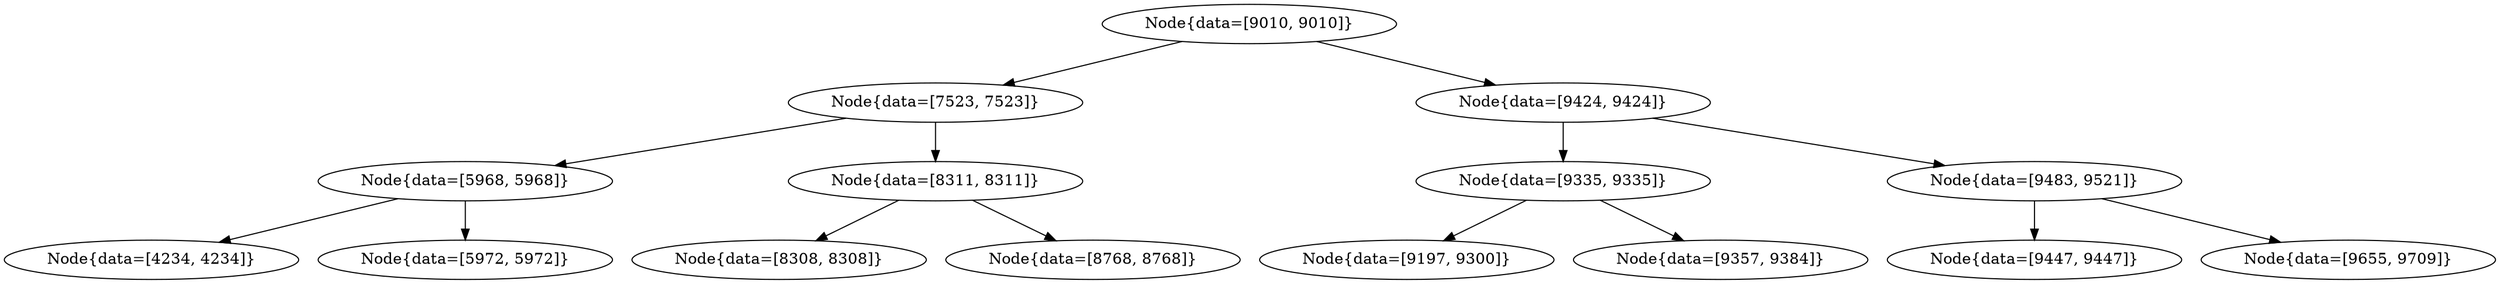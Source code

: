 digraph G{
41525146 [label="Node{data=[9010, 9010]}"]
41525146 -> 1570845844
1570845844 [label="Node{data=[7523, 7523]}"]
1570845844 -> 1742276231
1742276231 [label="Node{data=[5968, 5968]}"]
1742276231 -> 1562773081
1562773081 [label="Node{data=[4234, 4234]}"]
1742276231 -> 325961512
325961512 [label="Node{data=[5972, 5972]}"]
1570845844 -> 1203520581
1203520581 [label="Node{data=[8311, 8311]}"]
1203520581 -> 1753128715
1753128715 [label="Node{data=[8308, 8308]}"]
1203520581 -> 84363411
84363411 [label="Node{data=[8768, 8768]}"]
41525146 -> 2024709020
2024709020 [label="Node{data=[9424, 9424]}"]
2024709020 -> 1570076320
1570076320 [label="Node{data=[9335, 9335]}"]
1570076320 -> 1099906270
1099906270 [label="Node{data=[9197, 9300]}"]
1570076320 -> 2129901484
2129901484 [label="Node{data=[9357, 9384]}"]
2024709020 -> 1913495957
1913495957 [label="Node{data=[9483, 9521]}"]
1913495957 -> 81524994
81524994 [label="Node{data=[9447, 9447]}"]
1913495957 -> 1007307915
1007307915 [label="Node{data=[9655, 9709]}"]
}